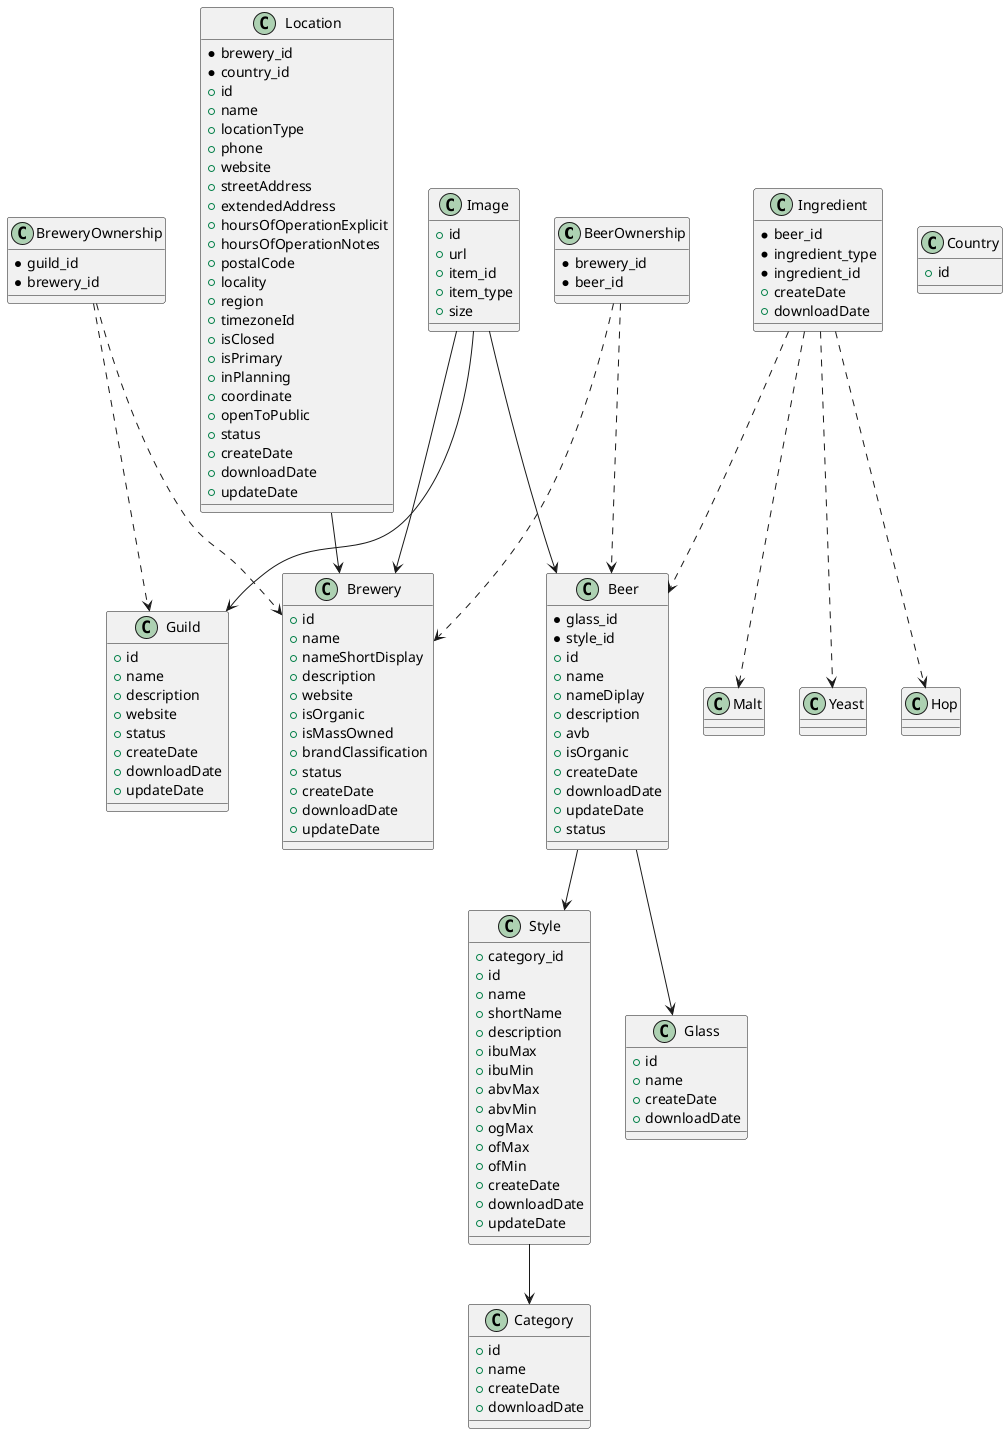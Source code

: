 @startuml

BeerOwnership ..> Brewery
BeerOwnership ..> Beer
BreweryOwnership ..> Guild
BreweryOwnership ..> Brewery
Image --> Brewery
Image --> Beer
Image --> Guild
Beer --> Style
Beer --> Glass
Style --> Category
Location --> Brewery
Ingredient ..> Beer
Ingredient ..> Malt
Ingredient ..> Yeast
Ingredient ..> Hop

class Beer {
    *glass_id
    *style_id
    +id
    +name
    +nameDiplay
    +description
    +avb
    +isOrganic
    +createDate
    +downloadDate
    +updateDate
    +status
}

class Brewery {
    +id
    +name
    +nameShortDisplay
    +description
    +website
    +isOrganic
    +isMassOwned
    +brandClassification
    +status
    +createDate
    +downloadDate
    +updateDate
}

class Image {
    +id
    +url
    +item_id
    +item_type
    +size
}

class Glass {
    +id
    +name
    +createDate
    +downloadDate
}

class Style {
    +category_id
    +id
    +name
    +shortName
    +description
    +ibuMax
    +ibuMin
    +abvMax
    +abvMin
    +ogMax
    +ofMax
    +ofMin
    +createDate
    +downloadDate
    +updateDate
}

class Category {
    +id
    +name
    +createDate
    +downloadDate
}

class BeerOwnership {
    *brewery_id
    *beer_id
}

class BreweryOwnership {
    *guild_id
    *brewery_id
}

class Guild {
    +id
    +name
    +description
    +website
    +status
    +createDate
    +downloadDate
    +updateDate
}

class Location {
    *brewery_id
    *country_id
    +id
    +name
    +locationType
    +phone
    +website
    +streetAddress
    +extendedAddress
    +hoursOfOperationExplicit
    +hoursOfOperationNotes
    +postalCode
    +locality
    +region
    +timezoneId
    +isClosed
    +isPrimary
    +inPlanning
    +coordinate
    +openToPublic
    +status
    +createDate
    +downloadDate
    +updateDate
}

class Ingredient {
    *beer_id
    *ingredient_type
    *ingredient_id
    +createDate
    +downloadDate
}

class Country {
    +id
}

class Hop {
}

class Malt {
}

class Yeast {
}
@enduml